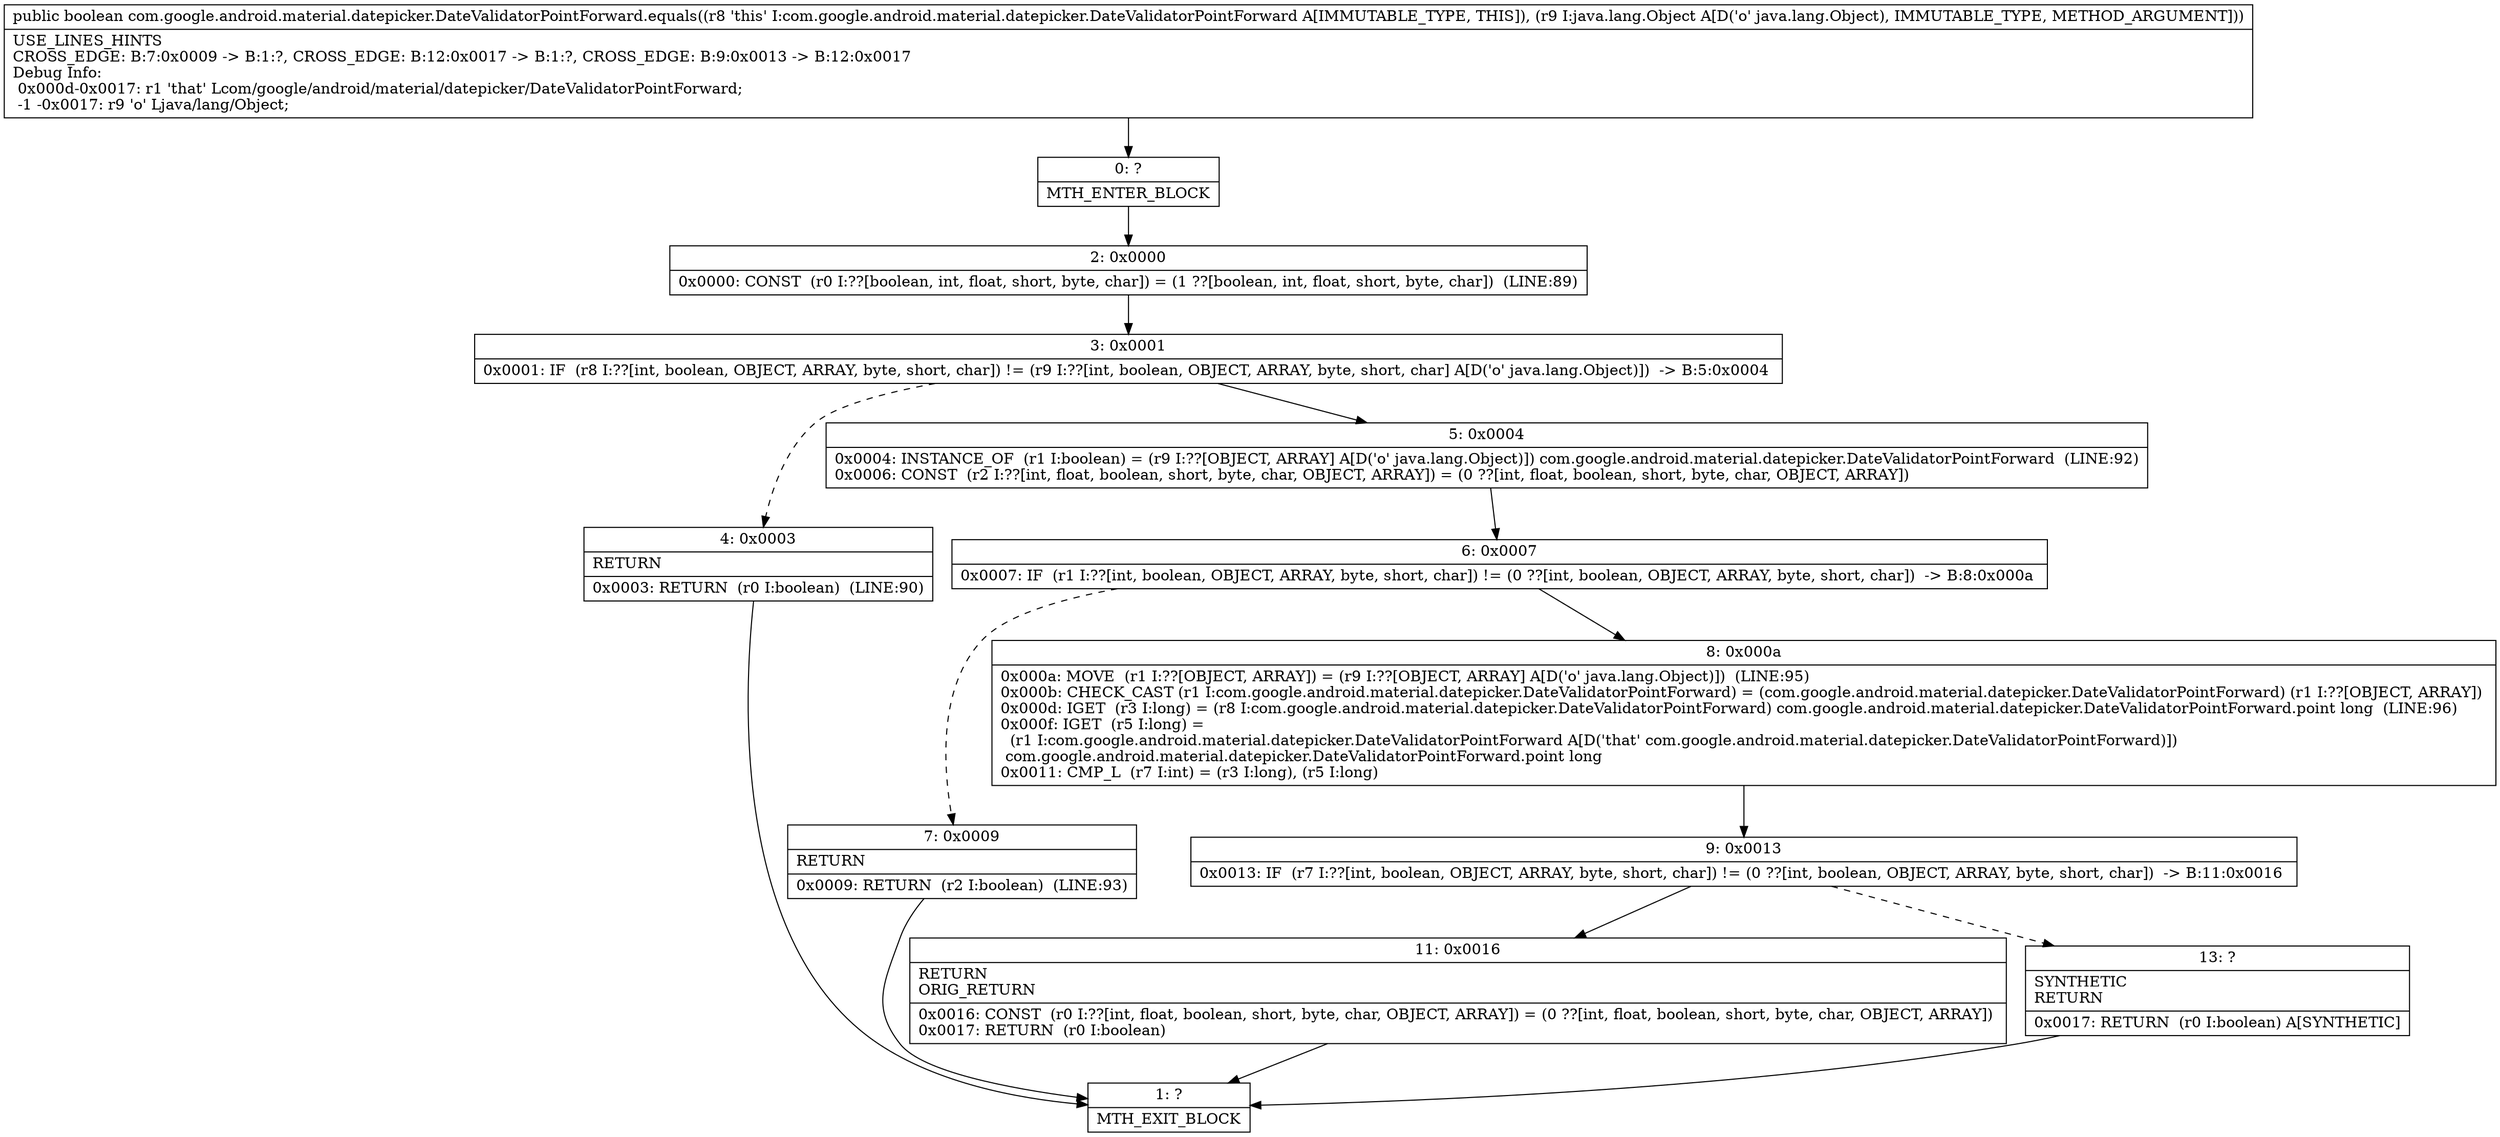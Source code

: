 digraph "CFG forcom.google.android.material.datepicker.DateValidatorPointForward.equals(Ljava\/lang\/Object;)Z" {
Node_0 [shape=record,label="{0\:\ ?|MTH_ENTER_BLOCK\l}"];
Node_2 [shape=record,label="{2\:\ 0x0000|0x0000: CONST  (r0 I:??[boolean, int, float, short, byte, char]) = (1 ??[boolean, int, float, short, byte, char])  (LINE:89)\l}"];
Node_3 [shape=record,label="{3\:\ 0x0001|0x0001: IF  (r8 I:??[int, boolean, OBJECT, ARRAY, byte, short, char]) != (r9 I:??[int, boolean, OBJECT, ARRAY, byte, short, char] A[D('o' java.lang.Object)])  \-\> B:5:0x0004 \l}"];
Node_4 [shape=record,label="{4\:\ 0x0003|RETURN\l|0x0003: RETURN  (r0 I:boolean)  (LINE:90)\l}"];
Node_1 [shape=record,label="{1\:\ ?|MTH_EXIT_BLOCK\l}"];
Node_5 [shape=record,label="{5\:\ 0x0004|0x0004: INSTANCE_OF  (r1 I:boolean) = (r9 I:??[OBJECT, ARRAY] A[D('o' java.lang.Object)]) com.google.android.material.datepicker.DateValidatorPointForward  (LINE:92)\l0x0006: CONST  (r2 I:??[int, float, boolean, short, byte, char, OBJECT, ARRAY]) = (0 ??[int, float, boolean, short, byte, char, OBJECT, ARRAY]) \l}"];
Node_6 [shape=record,label="{6\:\ 0x0007|0x0007: IF  (r1 I:??[int, boolean, OBJECT, ARRAY, byte, short, char]) != (0 ??[int, boolean, OBJECT, ARRAY, byte, short, char])  \-\> B:8:0x000a \l}"];
Node_7 [shape=record,label="{7\:\ 0x0009|RETURN\l|0x0009: RETURN  (r2 I:boolean)  (LINE:93)\l}"];
Node_8 [shape=record,label="{8\:\ 0x000a|0x000a: MOVE  (r1 I:??[OBJECT, ARRAY]) = (r9 I:??[OBJECT, ARRAY] A[D('o' java.lang.Object)])  (LINE:95)\l0x000b: CHECK_CAST (r1 I:com.google.android.material.datepicker.DateValidatorPointForward) = (com.google.android.material.datepicker.DateValidatorPointForward) (r1 I:??[OBJECT, ARRAY]) \l0x000d: IGET  (r3 I:long) = (r8 I:com.google.android.material.datepicker.DateValidatorPointForward) com.google.android.material.datepicker.DateValidatorPointForward.point long  (LINE:96)\l0x000f: IGET  (r5 I:long) = \l  (r1 I:com.google.android.material.datepicker.DateValidatorPointForward A[D('that' com.google.android.material.datepicker.DateValidatorPointForward)])\l com.google.android.material.datepicker.DateValidatorPointForward.point long \l0x0011: CMP_L  (r7 I:int) = (r3 I:long), (r5 I:long) \l}"];
Node_9 [shape=record,label="{9\:\ 0x0013|0x0013: IF  (r7 I:??[int, boolean, OBJECT, ARRAY, byte, short, char]) != (0 ??[int, boolean, OBJECT, ARRAY, byte, short, char])  \-\> B:11:0x0016 \l}"];
Node_11 [shape=record,label="{11\:\ 0x0016|RETURN\lORIG_RETURN\l|0x0016: CONST  (r0 I:??[int, float, boolean, short, byte, char, OBJECT, ARRAY]) = (0 ??[int, float, boolean, short, byte, char, OBJECT, ARRAY]) \l0x0017: RETURN  (r0 I:boolean) \l}"];
Node_13 [shape=record,label="{13\:\ ?|SYNTHETIC\lRETURN\l|0x0017: RETURN  (r0 I:boolean) A[SYNTHETIC]\l}"];
MethodNode[shape=record,label="{public boolean com.google.android.material.datepicker.DateValidatorPointForward.equals((r8 'this' I:com.google.android.material.datepicker.DateValidatorPointForward A[IMMUTABLE_TYPE, THIS]), (r9 I:java.lang.Object A[D('o' java.lang.Object), IMMUTABLE_TYPE, METHOD_ARGUMENT]))  | USE_LINES_HINTS\lCROSS_EDGE: B:7:0x0009 \-\> B:1:?, CROSS_EDGE: B:12:0x0017 \-\> B:1:?, CROSS_EDGE: B:9:0x0013 \-\> B:12:0x0017\lDebug Info:\l  0x000d\-0x0017: r1 'that' Lcom\/google\/android\/material\/datepicker\/DateValidatorPointForward;\l  \-1 \-0x0017: r9 'o' Ljava\/lang\/Object;\l}"];
MethodNode -> Node_0;Node_0 -> Node_2;
Node_2 -> Node_3;
Node_3 -> Node_4[style=dashed];
Node_3 -> Node_5;
Node_4 -> Node_1;
Node_5 -> Node_6;
Node_6 -> Node_7[style=dashed];
Node_6 -> Node_8;
Node_7 -> Node_1;
Node_8 -> Node_9;
Node_9 -> Node_11;
Node_9 -> Node_13[style=dashed];
Node_11 -> Node_1;
Node_13 -> Node_1;
}

